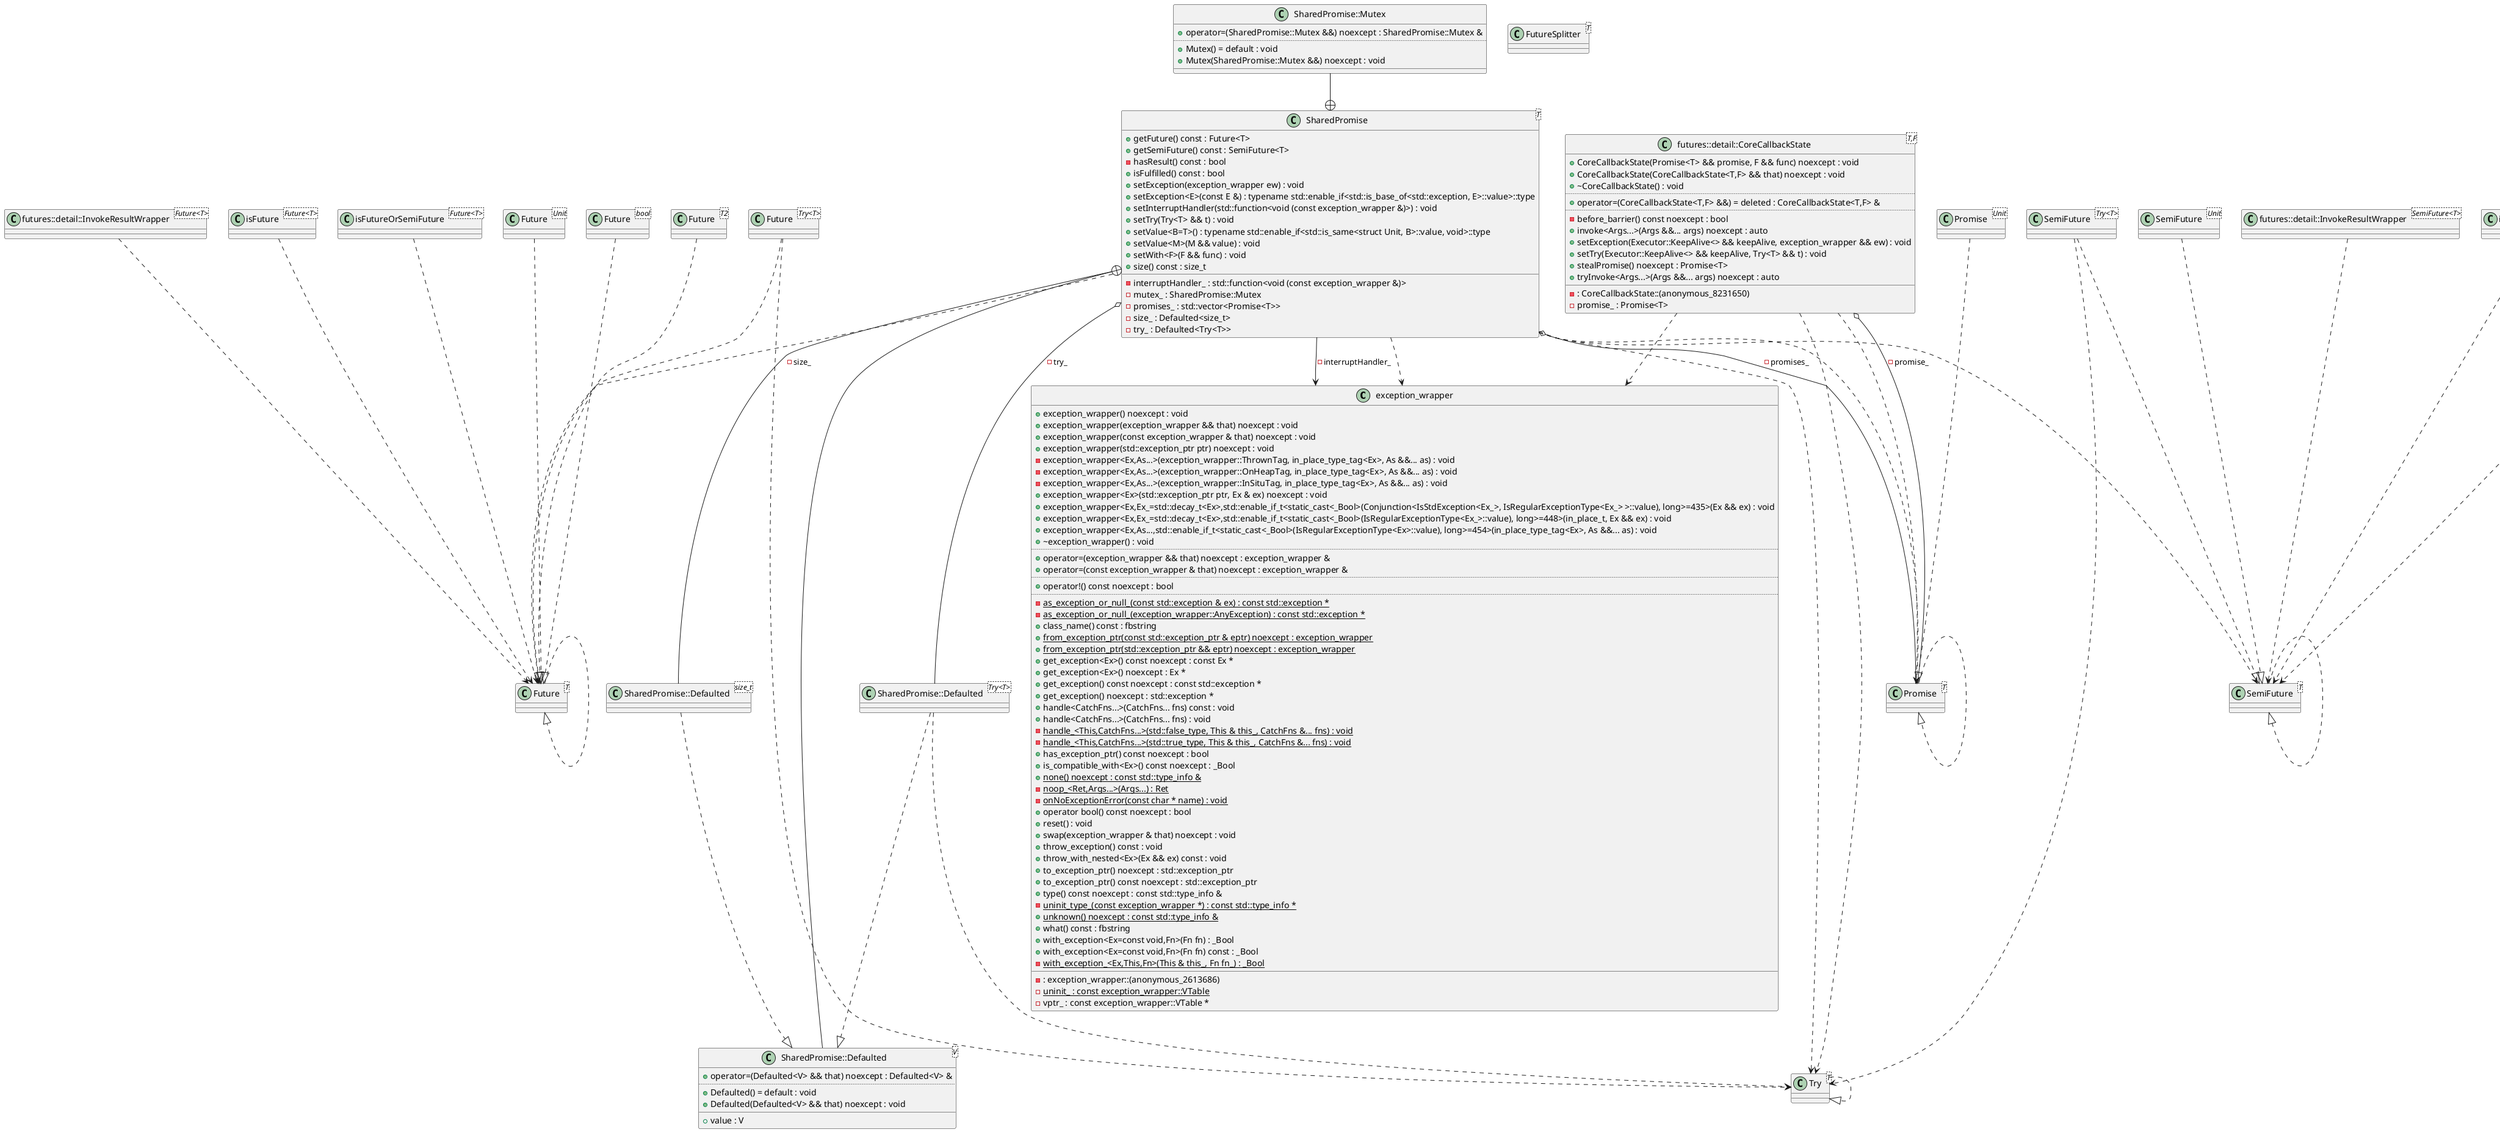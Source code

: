 @startuml
class "exception_wrapper" as C_0001539432614095357204
class C_0001539432614095357204 [[https://github.com/facebook/folly/blob/c7166a677d17ff0a52cb14e02a84ad0a75821ca7/folly/ExceptionWrapper.h#L161{exception_wrapper}]] {
+exception_wrapper() noexcept : void
+exception_wrapper(exception_wrapper && that) noexcept : void
+exception_wrapper(const exception_wrapper & that) noexcept : void
+exception_wrapper(std::exception_ptr ptr) noexcept : void
-exception_wrapper<Ex,As...>(exception_wrapper::ThrownTag, in_place_type_tag<Ex>, As &&... as) : void
-exception_wrapper<Ex,As...>(exception_wrapper::OnHeapTag, in_place_type_tag<Ex>, As &&... as) : void
-exception_wrapper<Ex,As...>(exception_wrapper::InSituTag, in_place_type_tag<Ex>, As &&... as) : void
+exception_wrapper<Ex>(std::exception_ptr ptr, Ex & ex) noexcept : void
+exception_wrapper<Ex,Ex_=std::decay_t<Ex>,std::enable_if_t<static_cast<_Bool>(Conjunction<IsStdException<Ex_>, IsRegularExceptionType<Ex_> >::value), long>=435>(Ex && ex) : void
+exception_wrapper<Ex,Ex_=std::decay_t<Ex>,std::enable_if_t<static_cast<_Bool>(IsRegularExceptionType<Ex_>::value), long>=448>(in_place_t, Ex && ex) : void
+exception_wrapper<Ex,As...,std::enable_if_t<static_cast<_Bool>(IsRegularExceptionType<Ex>::value), long>=454>(in_place_type_tag<Ex>, As &&... as) : void
+~exception_wrapper() : void
..
+operator=(exception_wrapper && that) noexcept : exception_wrapper &
+operator=(const exception_wrapper & that) noexcept : exception_wrapper &
..
+operator!() const noexcept : bool
..
{static} -as_exception_or_null_(const std::exception & ex) : const std::exception *
{static} -as_exception_or_null_(exception_wrapper::AnyException) : const std::exception *
+class_name() const : fbstring
{static} +from_exception_ptr(const std::exception_ptr & eptr) noexcept : exception_wrapper
{static} +from_exception_ptr(std::exception_ptr && eptr) noexcept : exception_wrapper
+get_exception<Ex>() const noexcept : const Ex *
+get_exception<Ex>() noexcept : Ex *
+get_exception() const noexcept : const std::exception *
+get_exception() noexcept : std::exception *
+handle<CatchFns...>(CatchFns... fns) const : void
+handle<CatchFns...>(CatchFns... fns) : void
{static} -handle_<This,CatchFns...>(std::false_type, This & this_, CatchFns &... fns) : void
{static} -handle_<This,CatchFns...>(std::true_type, This & this_, CatchFns &... fns) : void
+has_exception_ptr() const noexcept : bool
+is_compatible_with<Ex>() const noexcept : _Bool
{static} +none() noexcept : const std::type_info &
{static} -noop_<Ret,Args...>(Args...) : Ret
{static} -onNoExceptionError(const char * name) : void
+operator bool() const noexcept : bool
+reset() : void
+swap(exception_wrapper & that) noexcept : void
+throw_exception() const : void
+throw_with_nested<Ex>(Ex && ex) const : void
+to_exception_ptr() noexcept : std::exception_ptr
+to_exception_ptr() const noexcept : std::exception_ptr
+type() const noexcept : const std::type_info &
{static} -uninit_type_(const exception_wrapper *) : const std::type_info *
{static} +unknown() noexcept : const std::type_info &
+what() const : fbstring
+with_exception<Ex=const void,Fn>(Fn fn) : _Bool
+with_exception<Ex=const void,Fn>(Fn fn) const : _Bool
{static} -with_exception_<Ex,This,Fn>(This & this_, Fn fn_) : _Bool
__
- : exception_wrapper::(anonymous_2613686) [[[https://github.com/facebook/folly/blob/c7166a677d17ff0a52cb14e02a84ad0a75821ca7/folly/ExceptionWrapper.h#L337{}]]]
{static} -uninit_ : const exception_wrapper::VTable [[[https://github.com/facebook/folly/blob/c7166a677d17ff0a52cb14e02a84ad0a75821ca7/folly/ExceptionWrapper.h#L205{uninit_}]]]
-vptr_ : const exception_wrapper::VTable * [[[https://github.com/facebook/folly/blob/c7166a677d17ff0a52cb14e02a84ad0a75821ca7/folly/ExceptionWrapper.h#L342{vptr_}]]]
}
class "Try<T>" as C_0000135335628570802873
class C_0000135335628570802873 [[https://github.com/facebook/folly/blob/c7166a677d17ff0a52cb14e02a84ad0a75821ca7/folly/Try.h#L52{Try}]] {
__
}
class "futures::detail::InvokeResultWrapper<SemiFuture<T>>" as C_0000433969784032268826
class C_0000433969784032268826 [[https://github.com/facebook/folly/blob/c7166a677d17ff0a52cb14e02a84ad0a75821ca7/folly/futures/Future-inl.h#L72{InvokeResultWrapper}]] {
__
}
class "futures::detail::InvokeResultWrapper<Future<T>>" as C_0000492449436077847588
class C_0000492449436077847588 [[https://github.com/facebook/folly/blob/c7166a677d17ff0a52cb14e02a84ad0a75821ca7/folly/futures/Future-inl.h#L75{InvokeResultWrapper}]] {
__
}
class "futures::detail::CoreCallbackState<T,F>" as C_0001797157475442677168
class C_0001797157475442677168 [[https://github.com/facebook/folly/blob/c7166a677d17ff0a52cb14e02a84ad0a75821ca7/folly/futures/Future-inl.h#L104{CoreCallbackState}]] {
+CoreCallbackState(Promise<T> && promise, F && func) noexcept : void
+CoreCallbackState(CoreCallbackState<T,F> && that) noexcept : void
+~CoreCallbackState() : void
..
+operator=(CoreCallbackState<T,F> &&) = deleted : CoreCallbackState<T,F> &
..
-before_barrier() const noexcept : bool
+invoke<Args...>(Args &&... args) noexcept : auto
+setException(Executor::KeepAlive<> && keepAlive, exception_wrapper && ew) : void
+setTry(Executor::KeepAlive<> && keepAlive, Try<T> && t) : void
+stealPromise() noexcept : Promise<T>
+tryInvoke<Args...>(Args &&... args) noexcept : auto
__
- : CoreCallbackState::(anonymous_8231650) [[[https://github.com/facebook/folly/blob/c7166a677d17ff0a52cb14e02a84ad0a75821ca7/folly/futures/Future-inl.h#L159{}]]]
-promise_ : Promise<T> [[[https://github.com/facebook/folly/blob/c7166a677d17ff0a52cb14e02a84ad0a75821ca7/folly/futures/Future-inl.h#L162{promise_}]]]
}
class "Promise<T>" as C_0001778078938283944881
class C_0001778078938283944881 [[https://github.com/facebook/folly/blob/c7166a677d17ff0a52cb14e02a84ad0a75821ca7/folly/futures/Promise.h#L147{Promise}]] {
__
}
class "SemiFuture<T>" as C_0000156632990802225029
class C_0000156632990802225029 [[https://github.com/facebook/folly/blob/c7166a677d17ff0a52cb14e02a84ad0a75821ca7/folly/futures/Promise.h#L58{SemiFuture}]] {
__
}
class "Future<T>" as C_0000432533400863196245
class C_0000432533400863196245 [[https://github.com/facebook/folly/blob/c7166a677d17ff0a52cb14e02a84ad0a75821ca7/folly/futures/Promise.h#L60{Future}]] {
__
}
class "isSemiFuture<SemiFuture<T>>" as C_0000927697699920734713
class C_0000927697699920734713 [[https://github.com/facebook/folly/blob/c7166a677d17ff0a52cb14e02a84ad0a75821ca7/folly/futures/Future-pre.h#L35{isSemiFuture}]] {
__
}
class "isFuture<Future<T>>" as C_0000729422988404595288
class C_0000729422988404595288 [[https://github.com/facebook/folly/blob/c7166a677d17ff0a52cb14e02a84ad0a75821ca7/folly/futures/Future-pre.h#L45{isFuture}]] {
__
}
class "isFutureOrSemiFuture<Future<T>>" as C_0002251174128064838303
class C_0002251174128064838303 [[https://github.com/facebook/folly/blob/c7166a677d17ff0a52cb14e02a84ad0a75821ca7/folly/futures/Future-pre.h#L62{isFutureOrSemiFuture}]] {
__
}
class "Future<Try<T>>" as C_0001773118382379833528
class C_0001773118382379833528 [[https://github.com/facebook/folly/blob/c7166a677d17ff0a52cb14e02a84ad0a75821ca7/folly/futures/Future-pre.h#L50{Future}]] {
__
}
class "isFutureOrSemiFuture<SemiFuture<T>>" as C_0000292621078341661500
class C_0000292621078341661500 [[https://github.com/facebook/folly/blob/c7166a677d17ff0a52cb14e02a84ad0a75821ca7/folly/futures/Future-pre.h#L74{isFutureOrSemiFuture}]] {
__
}
class "SemiFuture<Try<T>>" as C_0000578240337546425866
class C_0000578240337546425866 [[https://github.com/facebook/folly/blob/c7166a677d17ff0a52cb14e02a84ad0a75821ca7/folly/futures/Future-pre.h#L50{SemiFuture}]] {
__
}
class "SemiFuture<Unit>" as C_0000630050676637484276
class C_0000630050676637484276 [[https://github.com/facebook/folly/blob/c7166a677d17ff0a52cb14e02a84ad0a75821ca7/folly/futures/Future.h#L487{SemiFuture}]] {
__
}
class "Future<Unit>" as C_0000873025366658585071
class C_0000873025366658585071 [[https://github.com/facebook/folly/blob/c7166a677d17ff0a52cb14e02a84ad0a75821ca7/folly/futures/Future.h#L1003{Future}]] {
__
}
class "Future<bool>" as C_0000219446053632489521
class C_0000219446053632489521 [[https://github.com/facebook/folly/blob/c7166a677d17ff0a52cb14e02a84ad0a75821ca7/folly/futures/Future.h#L1003{Future}]] {
__
}
class "Future<T2>" as C_0000407203995172612528
class C_0000407203995172612528 [[https://github.com/facebook/folly/blob/c7166a677d17ff0a52cb14e02a84ad0a75821ca7/folly/futures/Future.h#L1003{Future}]] {
__
}
class "Promise<Unit>" as C_0000436737001401312240
class C_0000436737001401312240 [[https://github.com/facebook/folly/blob/c7166a677d17ff0a52cb14e02a84ad0a75821ca7/folly/futures/Future-pre.h#L24{Promise}]] {
__
}
class "FutureSplitter<T>" as C_0000913905008779572763
class C_0000913905008779572763 [[https://github.com/facebook/folly/blob/c7166a677d17ff0a52cb14e02a84ad0a75821ca7/folly/futures/Future.h#L111{FutureSplitter}]] {
__
}
class "SharedPromise::Defaulted<size_t>" as C_0000742750151299031844
class C_0000742750151299031844 [[https://github.com/facebook/folly/blob/c7166a677d17ff0a52cb14e02a84ad0a75821ca7/folly/futures/SharedPromise.h#L111{SharedPromise##Defaulted}]] {
__
}
class "SharedPromise::Defaulted<Try<T>>" as C_0000616814101618455991
class C_0000616814101618455991 [[https://github.com/facebook/folly/blob/c7166a677d17ff0a52cb14e02a84ad0a75821ca7/folly/futures/SharedPromise.h#L111{SharedPromise##Defaulted}]] {
__
}
class "SharedPromise<T>" as C_0000070676212088190880
class C_0000070676212088190880 [[https://github.com/facebook/folly/blob/c7166a677d17ff0a52cb14e02a84ad0a75821ca7/folly/futures/SharedPromise.h#L41{SharedPromise}]] {
+getFuture() const : Future<T>
+getSemiFuture() const : SemiFuture<T>
-hasResult() const : bool
+isFulfilled() const : bool
+setException(exception_wrapper ew) : void
+setException<E>(const E &) : typename std::enable_if<std::is_base_of<std::exception, E>::value>::type
+setInterruptHandler(std::function<void (const exception_wrapper &)>) : void
+setTry(Try<T> && t) : void
+setValue<B=T>() : typename std::enable_if<std::is_same<struct Unit, B>::value, void>::type
+setValue<M>(M && value) : void
+setWith<F>(F && func) : void
+size() const : size_t
__
-interruptHandler_ : std::function<void (const exception_wrapper &)> [[[https://github.com/facebook/folly/blob/c7166a677d17ff0a52cb14e02a84ad0a75821ca7/folly/futures/SharedPromise.h#L134{interruptHandler_}]]]
-mutex_ : SharedPromise::Mutex [[[https://github.com/facebook/folly/blob/c7166a677d17ff0a52cb14e02a84ad0a75821ca7/folly/futures/SharedPromise.h#L130{mutex_}]]]
-promises_ : std::vector<Promise<T>> [[[https://github.com/facebook/folly/blob/c7166a677d17ff0a52cb14e02a84ad0a75821ca7/folly/futures/SharedPromise.h#L133{promises_}]]]
-size_ : Defaulted<size_t> [[[https://github.com/facebook/folly/blob/c7166a677d17ff0a52cb14e02a84ad0a75821ca7/folly/futures/SharedPromise.h#L131{size_}]]]
-try_ : Defaulted<Try<T>> [[[https://github.com/facebook/folly/blob/c7166a677d17ff0a52cb14e02a84ad0a75821ca7/folly/futures/SharedPromise.h#L132{try_}]]]
}
class "SharedPromise::Mutex" as C_0001000827240401510911
class C_0001000827240401510911 [[https://github.com/facebook/folly/blob/c7166a677d17ff0a52cb14e02a84ad0a75821ca7/folly/futures/SharedPromise.h#L104{SharedPromise##Mutex}]] {
+operator=(SharedPromise::Mutex &&) noexcept : SharedPromise::Mutex &
..
+Mutex() = default : void
+Mutex(SharedPromise::Mutex &&) noexcept : void
__
}
class "SharedPromise::Defaulted<V>" as C_0000764427108203128807
class C_0000764427108203128807 [[https://github.com/facebook/folly/blob/c7166a677d17ff0a52cb14e02a84ad0a75821ca7/folly/futures/SharedPromise.h#L111{SharedPromise##Defaulted}]] {
+operator=(Defaulted<V> && that) noexcept : Defaulted<V> &
..
+Defaulted() = default : void
+Defaulted(Defaulted<V> && that) noexcept : void
__
+value : V [[[https://github.com/facebook/folly/blob/c7166a677d17ff0a52cb14e02a84ad0a75821ca7/folly/futures/SharedPromise.h#L116{value}]]]
}
C_0000135335628570802873 ..|> C_0000135335628570802873
C_0000433969784032268826 ..> C_0000156632990802225029
C_0000492449436077847588 ..> C_0000432533400863196245
C_0001797157475442677168 ..> C_0001778078938283944881
C_0001797157475442677168 ..> C_0000135335628570802873
C_0001797157475442677168 ..> C_0001539432614095357204
C_0001797157475442677168 o-- C_0001778078938283944881 : -promise_
C_0001778078938283944881 ..|> C_0001778078938283944881
C_0000156632990802225029 ..|> C_0000156632990802225029
C_0000432533400863196245 ..|> C_0000432533400863196245
C_0000927697699920734713 ..> C_0000156632990802225029
C_0000729422988404595288 ..> C_0000432533400863196245
C_0002251174128064838303 ..> C_0000432533400863196245
C_0001773118382379833528 ..> C_0000135335628570802873
C_0001773118382379833528 ..|> C_0000432533400863196245
C_0000292621078341661500 ..> C_0000156632990802225029
C_0000578240337546425866 ..> C_0000135335628570802873
C_0000578240337546425866 ..|> C_0000156632990802225029
C_0000630050676637484276 ..|> C_0000156632990802225029
C_0000873025366658585071 ..|> C_0000432533400863196245
C_0000219446053632489521 ..|> C_0000432533400863196245
C_0000407203995172612528 ..|> C_0000432533400863196245
C_0000436737001401312240 ..|> C_0001778078938283944881
C_0000742750151299031844 ..|> C_0000764427108203128807
C_0000616814101618455991 ..> C_0000135335628570802873
C_0000616814101618455991 ..|> C_0000764427108203128807
C_0000070676212088190880 ..> C_0000156632990802225029
C_0000070676212088190880 ..> C_0000432533400863196245
C_0000070676212088190880 ..> C_0001539432614095357204
C_0000070676212088190880 ..> C_0000135335628570802873
C_0000070676212088190880 o-- C_0000742750151299031844 : -size_
C_0000070676212088190880 o-- C_0000616814101618455991 : -try_
C_0000070676212088190880 ..> C_0001778078938283944881
C_0000070676212088190880 o-- C_0001778078938283944881 : -promises_
C_0000070676212088190880 --> C_0001539432614095357204 : -interruptHandler_
C_0001000827240401510911 --+ C_0000070676212088190880
C_0000764427108203128807 --+ C_0000070676212088190880

'Generated with clang-uml, version 0.3.6-29-g238bfb0
'LLVM version Ubuntu clang version 15.0.6
@enduml
